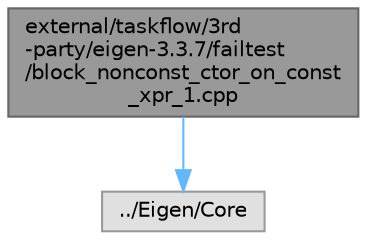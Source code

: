 digraph "external/taskflow/3rd-party/eigen-3.3.7/failtest/block_nonconst_ctor_on_const_xpr_1.cpp"
{
 // LATEX_PDF_SIZE
  bgcolor="transparent";
  edge [fontname=Helvetica,fontsize=10,labelfontname=Helvetica,labelfontsize=10];
  node [fontname=Helvetica,fontsize=10,shape=box,height=0.2,width=0.4];
  Node1 [id="Node000001",label="external/taskflow/3rd\l-party/eigen-3.3.7/failtest\l/block_nonconst_ctor_on_const\l_xpr_1.cpp",height=0.2,width=0.4,color="gray40", fillcolor="grey60", style="filled", fontcolor="black",tooltip=" "];
  Node1 -> Node2 [id="edge1_Node000001_Node000002",color="steelblue1",style="solid",tooltip=" "];
  Node2 [id="Node000002",label="../Eigen/Core",height=0.2,width=0.4,color="grey60", fillcolor="#E0E0E0", style="filled",tooltip=" "];
}

